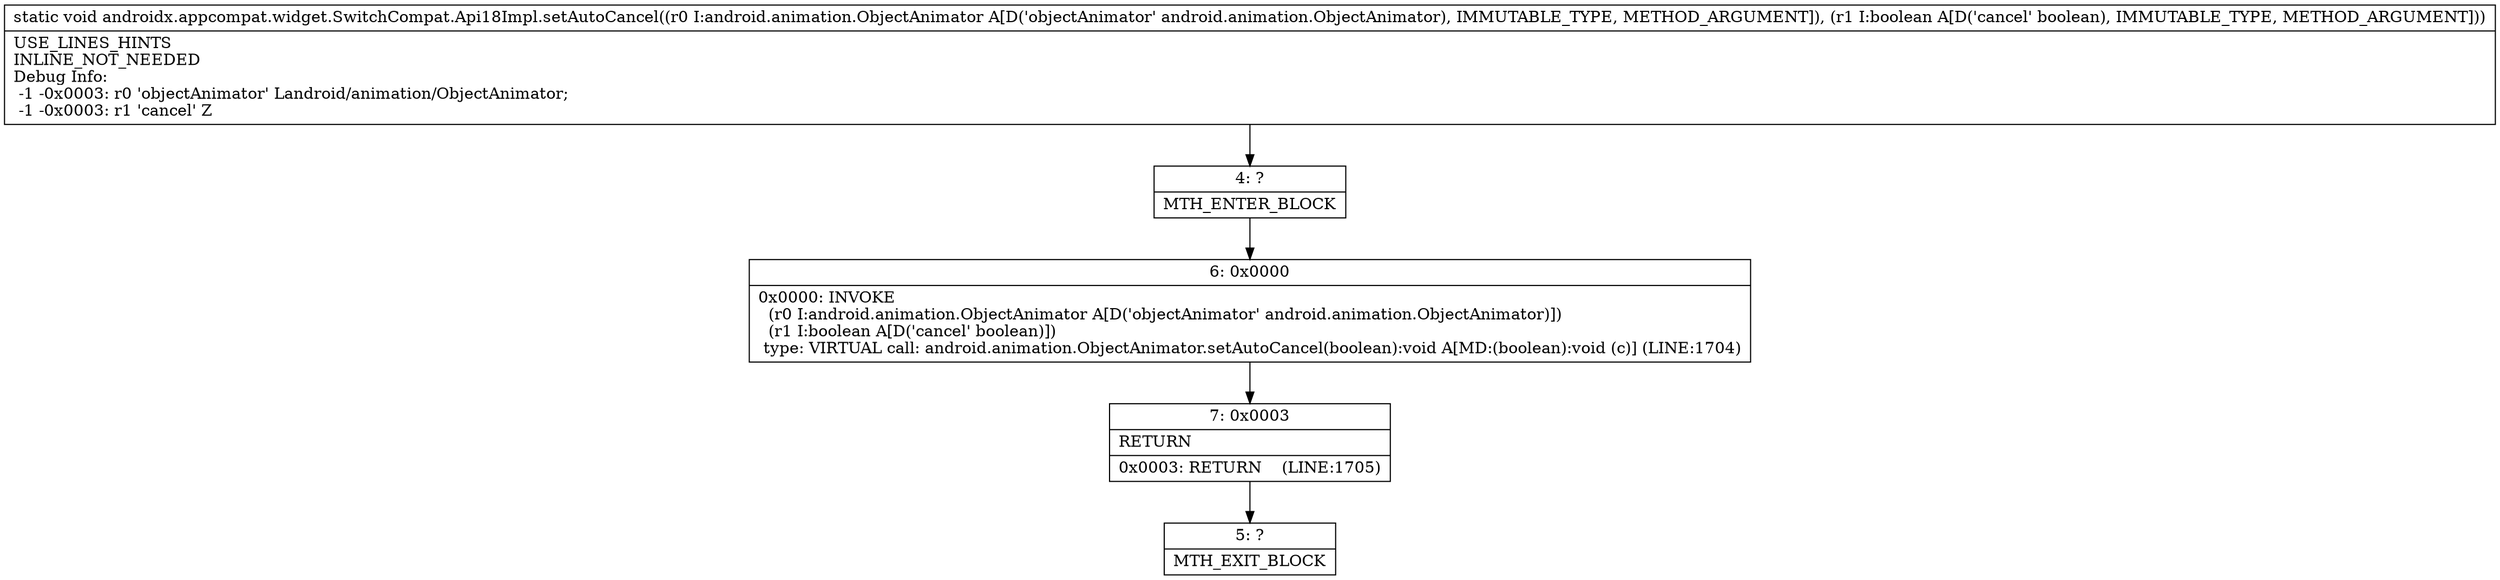 digraph "CFG forandroidx.appcompat.widget.SwitchCompat.Api18Impl.setAutoCancel(Landroid\/animation\/ObjectAnimator;Z)V" {
Node_4 [shape=record,label="{4\:\ ?|MTH_ENTER_BLOCK\l}"];
Node_6 [shape=record,label="{6\:\ 0x0000|0x0000: INVOKE  \l  (r0 I:android.animation.ObjectAnimator A[D('objectAnimator' android.animation.ObjectAnimator)])\l  (r1 I:boolean A[D('cancel' boolean)])\l type: VIRTUAL call: android.animation.ObjectAnimator.setAutoCancel(boolean):void A[MD:(boolean):void (c)] (LINE:1704)\l}"];
Node_7 [shape=record,label="{7\:\ 0x0003|RETURN\l|0x0003: RETURN    (LINE:1705)\l}"];
Node_5 [shape=record,label="{5\:\ ?|MTH_EXIT_BLOCK\l}"];
MethodNode[shape=record,label="{static void androidx.appcompat.widget.SwitchCompat.Api18Impl.setAutoCancel((r0 I:android.animation.ObjectAnimator A[D('objectAnimator' android.animation.ObjectAnimator), IMMUTABLE_TYPE, METHOD_ARGUMENT]), (r1 I:boolean A[D('cancel' boolean), IMMUTABLE_TYPE, METHOD_ARGUMENT]))  | USE_LINES_HINTS\lINLINE_NOT_NEEDED\lDebug Info:\l  \-1 \-0x0003: r0 'objectAnimator' Landroid\/animation\/ObjectAnimator;\l  \-1 \-0x0003: r1 'cancel' Z\l}"];
MethodNode -> Node_4;Node_4 -> Node_6;
Node_6 -> Node_7;
Node_7 -> Node_5;
}

